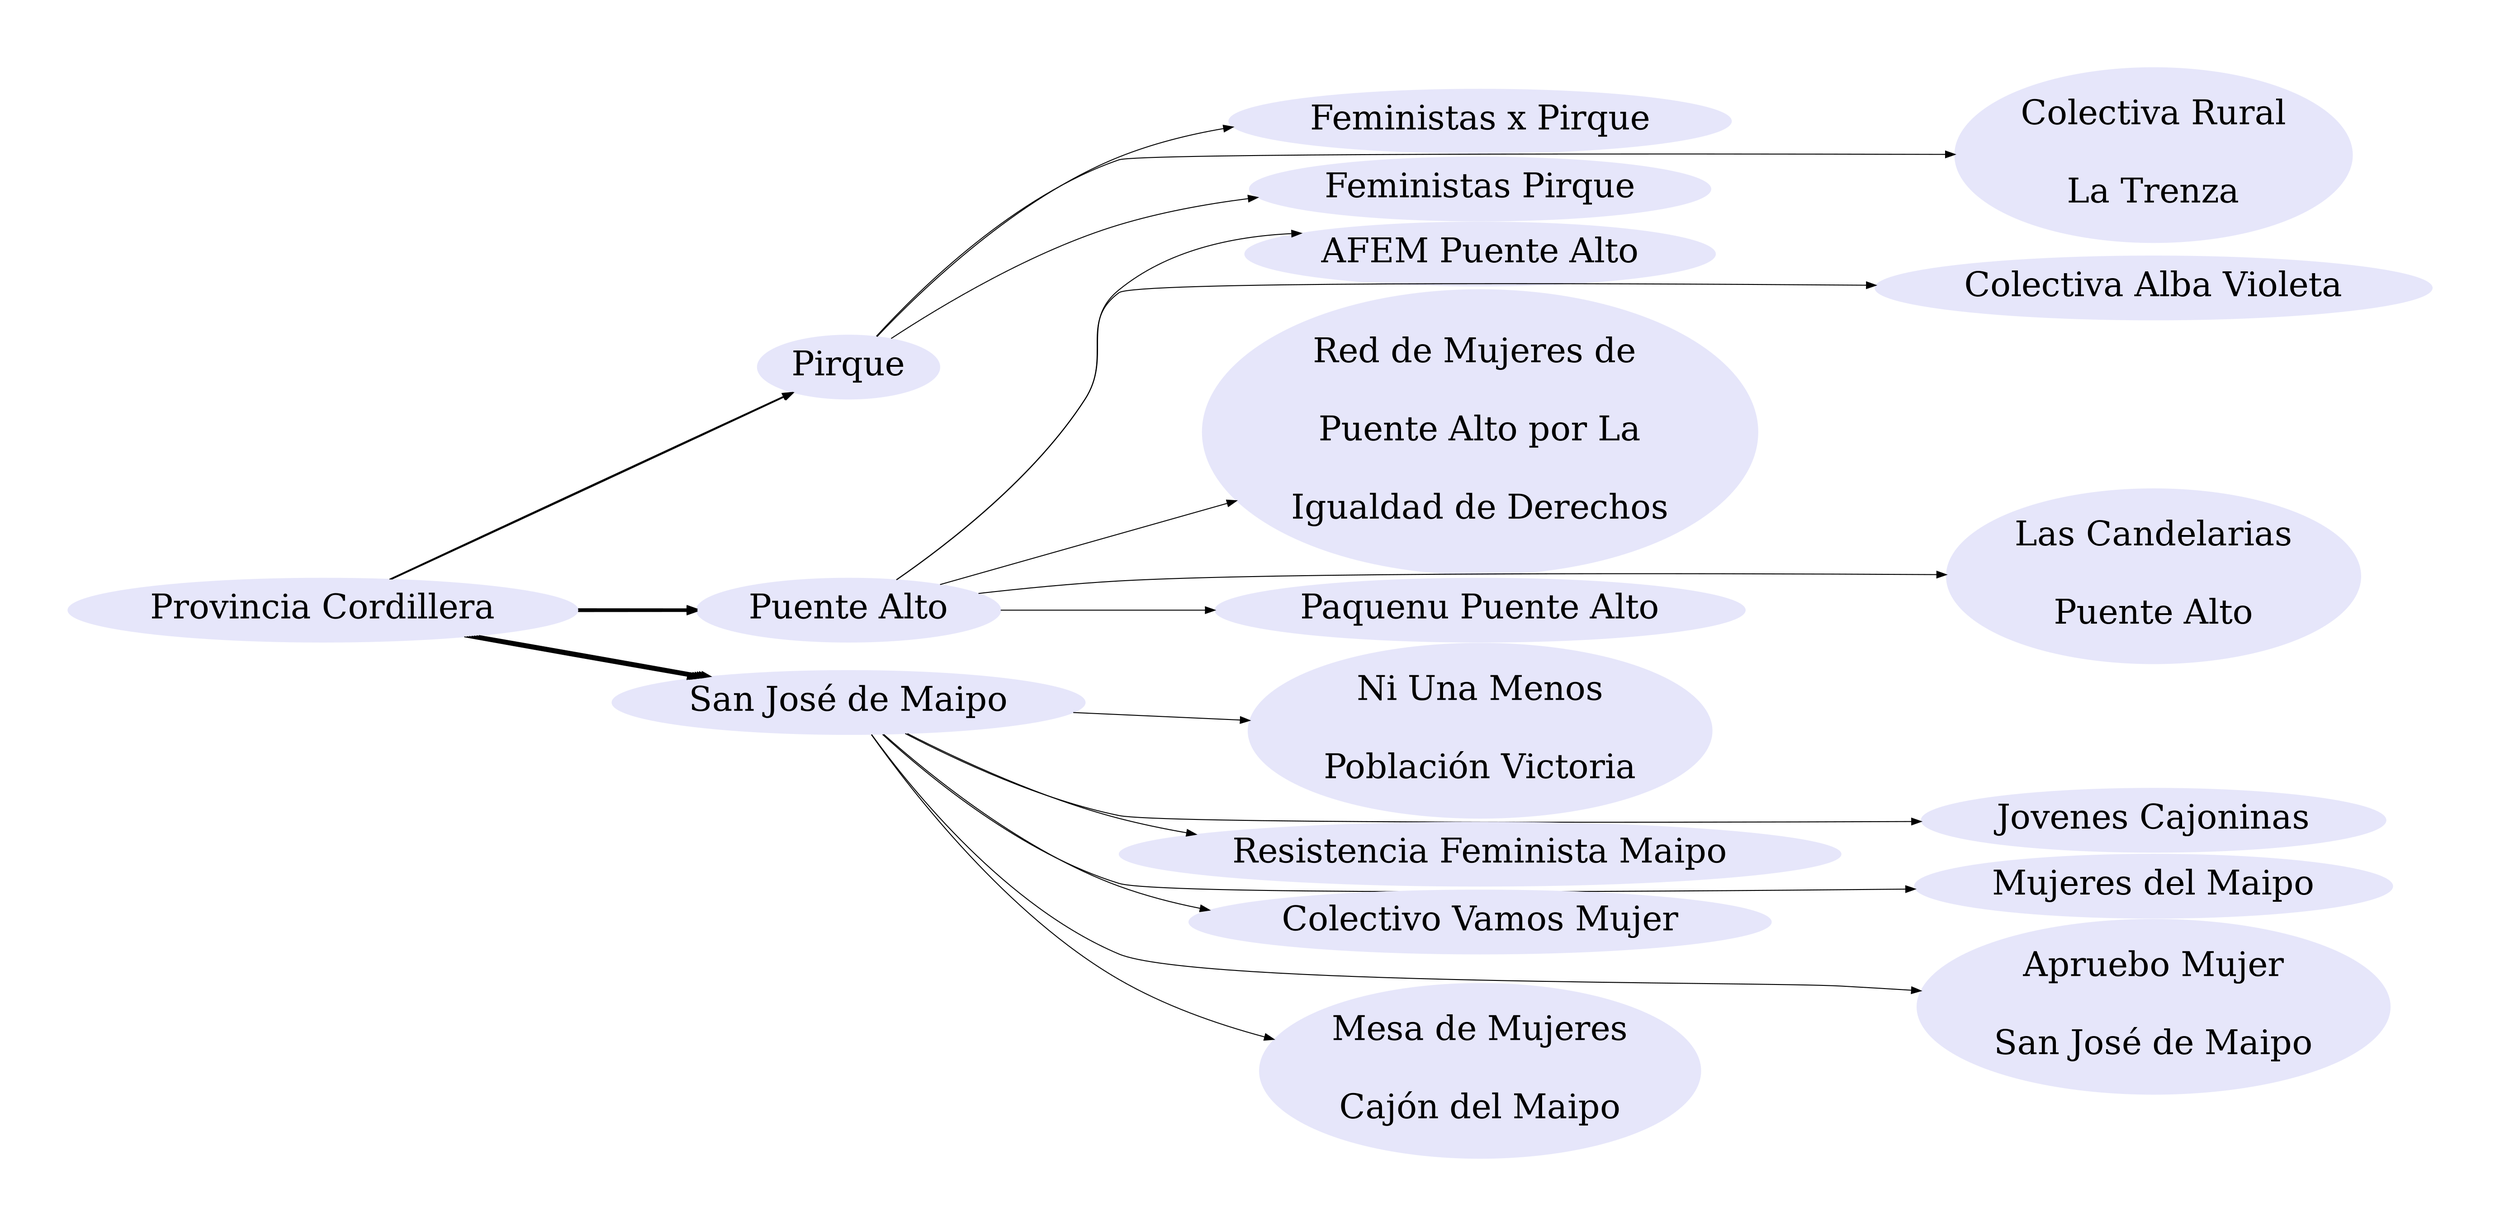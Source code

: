 digraph {
	graph [K=4,
		nodesep=0,
		overlap=false,
		pad=1,
		rankdir=LR,
		repulsiveforce=1
	];
	node [color=lavender,
		fontsize=36,
		style=filled
	];
	"Provincia Cordillera" -> Pirque;
	"Provincia Cordillera" -> Pirque;
	"Provincia Cordillera" -> Pirque;
	"Provincia Cordillera" -> "Puente Alto";
	"Provincia Cordillera" -> "Puente Alto";
	"Provincia Cordillera" -> "Puente Alto";
	"Provincia Cordillera" -> "Puente Alto";
	"Provincia Cordillera" -> "Puente Alto";
	"Provincia Cordillera" -> "San José de Maipo";
	"Provincia Cordillera" -> "San José de Maipo";
	"Provincia Cordillera" -> "San José de Maipo";
	"Provincia Cordillera" -> "San José de Maipo";
	"Provincia Cordillera" -> "San José de Maipo";
	"Provincia Cordillera" -> "San José de Maipo";
	"Provincia Cordillera" -> "San José de Maipo";
	Pirque -> "Feministas x Pirque"	[minlen=1];
	Pirque -> "Colectiva Rural
La Trenza"	[minlen=2];
	Pirque -> "Feministas Pirque"	[minlen=1];
	"Puente Alto" -> "AFEM Puente Alto"	[minlen=1];
	"Puente Alto" -> "Colectiva Alba Violeta"	[minlen=2];
	"Puente Alto" -> "Red de Mujeres de 
Puente Alto por La
Igualdad de Derechos"	[minlen=1];
	"Puente Alto" -> "Las Candelarias
Puente Alto"	[minlen=2];
	"Puente Alto" -> "Paquenu Puente Alto"	[minlen=1];
	"San José de Maipo" -> "Ni Una Menos
Población Victoria"	[minlen=1];
	"San José de Maipo" -> "Jovenes Cajoninas"	[minlen=2];
	"San José de Maipo" -> "Resistencia Feminista Maipo"	[minlen=1];
	"San José de Maipo" -> "Mujeres del Maipo"	[minlen=2];
	"San José de Maipo" -> "Colectivo Vamos Mujer"	[minlen=1];
	"San José de Maipo" -> "Apruebo Mujer
San José de Maipo"	[minlen=2];
	"San José de Maipo" -> "Mesa de Mujeres
Cajón del Maipo"	[minlen=1];
}
